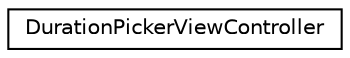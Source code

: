 digraph G
{
  edge [fontname="Helvetica",fontsize="10",labelfontname="Helvetica",labelfontsize="10"];
  node [fontname="Helvetica",fontsize="10",shape=record];
  rankdir=LR;
  Node1 [label="DurationPickerViewController",height=0.2,width=0.4,color="black", fillcolor="white", style="filled",URL="$interface_duration_picker_view_controller.html",tooltip="DurationPickerViewController class is responsible for creating and showing date picker."];
}
